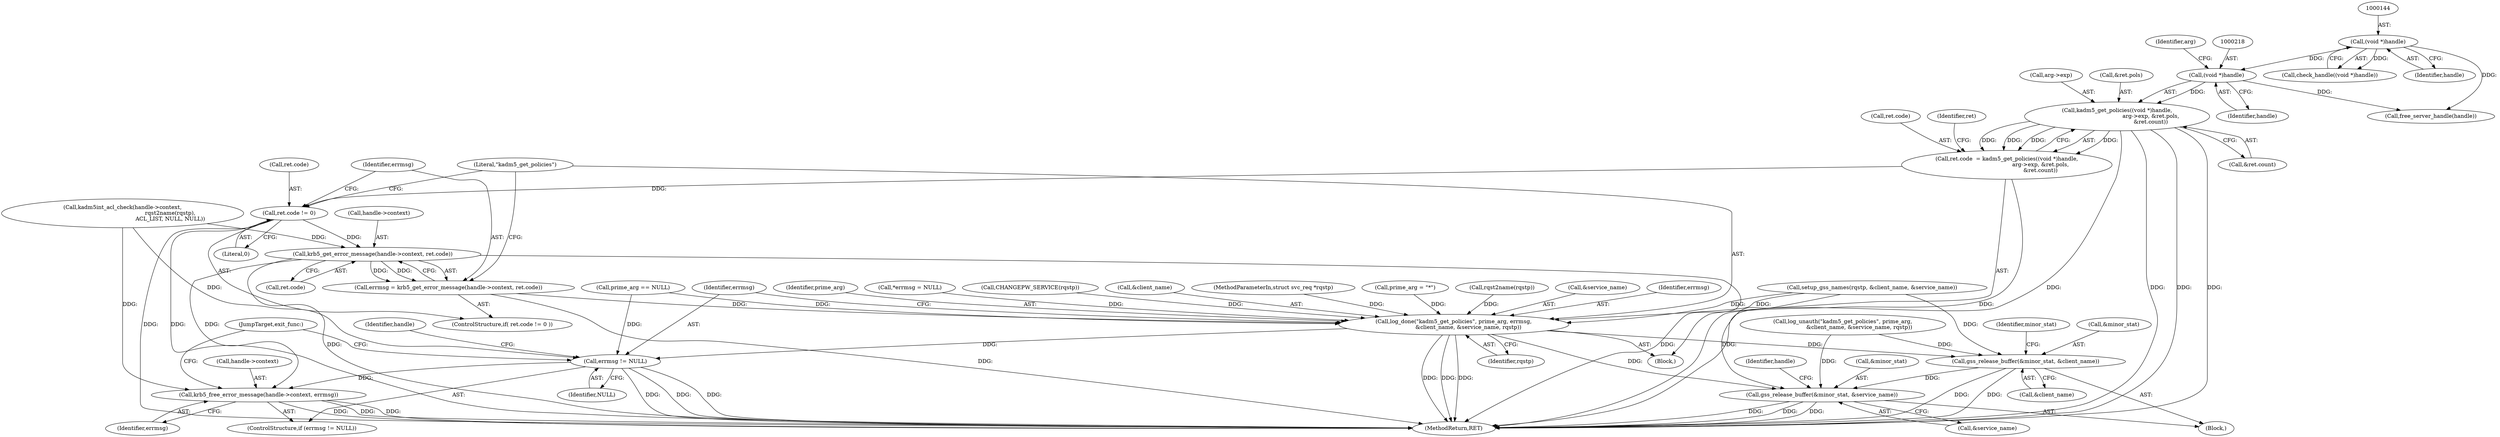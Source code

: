 digraph "0_krb5_83ed75feba32e46f736fcce0d96a0445f29b96c2_9@pointer" {
"1000216" [label="(Call,kadm5_get_policies((void *)handle,\n                                       arg->exp, &ret.pols,\n                                       &ret.count))"];
"1000217" [label="(Call,(void *)handle)"];
"1000143" [label="(Call,(void *)handle)"];
"1000212" [label="(Call,ret.code  = kadm5_get_policies((void *)handle,\n                                       arg->exp, &ret.pols,\n                                       &ret.count))"];
"1000232" [label="(Call,ret.code != 0)"];
"1000239" [label="(Call,krb5_get_error_message(handle->context, ret.code))"];
"1000237" [label="(Call,errmsg = krb5_get_error_message(handle->context, ret.code))"];
"1000246" [label="(Call,log_done(\"kadm5_get_policies\", prime_arg, errmsg,\n                 &client_name, &service_name, rqstp))"];
"1000256" [label="(Call,errmsg != NULL)"];
"1000259" [label="(Call,krb5_free_error_message(handle->context, errmsg))"];
"1000265" [label="(Call,gss_release_buffer(&minor_stat, &client_name))"];
"1000270" [label="(Call,gss_release_buffer(&minor_stat, &service_name))"];
"1000250" [label="(Call,&client_name)"];
"1000243" [label="(Call,ret.code)"];
"1000220" [label="(Call,arg->exp)"];
"1000247" [label="(Literal,\"kadm5_get_policies\")"];
"1000221" [label="(Identifier,arg)"];
"1000258" [label="(Identifier,NULL)"];
"1000246" [label="(Call,log_done(\"kadm5_get_policies\", prime_arg, errmsg,\n                 &client_name, &service_name, rqstp))"];
"1000191" [label="(Call,rqst2name(rqstp))"];
"1000257" [label="(Identifier,errmsg)"];
"1000232" [label="(Call,ret.code != 0)"];
"1000273" [label="(Call,&service_name)"];
"1000212" [label="(Call,ret.code  = kadm5_get_policies((void *)handle,\n                                       arg->exp, &ret.pols,\n                                       &ret.count))"];
"1000143" [label="(Call,(void *)handle)"];
"1000223" [label="(Call,&ret.pols)"];
"1000252" [label="(Call,&service_name)"];
"1000256" [label="(Call,errmsg != NULL)"];
"1000249" [label="(Identifier,errmsg)"];
"1000270" [label="(Call,gss_release_buffer(&minor_stat, &service_name))"];
"1000248" [label="(Identifier,prime_arg)"];
"1000213" [label="(Call,ret.code)"];
"1000117" [label="(Call,*errmsg = NULL)"];
"1000184" [label="(Call,CHANGEPW_SERVICE(rqstp))"];
"1000219" [label="(Identifier,handle)"];
"1000142" [label="(Call,check_handle((void *)handle))"];
"1000156" [label="(Call,setup_gss_names(rqstp, &client_name, &service_name))"];
"1000271" [label="(Call,&minor_stat)"];
"1000216" [label="(Call,kadm5_get_policies((void *)handle,\n                                       arg->exp, &ret.pols,\n                                       &ret.count))"];
"1000264" [label="(JumpTarget,exit_func:)"];
"1000211" [label="(Block,)"];
"1000237" [label="(Call,errmsg = krb5_get_error_message(handle->context, ret.code))"];
"1000217" [label="(Call,(void *)handle)"];
"1000240" [label="(Call,handle->context)"];
"1000266" [label="(Call,&minor_stat)"];
"1000187" [label="(Call,kadm5int_acl_check(handle->context,\n                                                       rqst2name(rqstp),\n                                                       ACL_LIST, NULL, NULL))"];
"1000265" [label="(Call,gss_release_buffer(&minor_stat, &client_name))"];
"1000255" [label="(ControlStructure,if (errmsg != NULL))"];
"1000103" [label="(Block,)"];
"1000102" [label="(MethodParameterIn,struct svc_req *rqstp)"];
"1000202" [label="(Call,log_unauth(\"kadm5_get_policies\", prime_arg,\n                   &client_name, &service_name, rqstp))"];
"1000275" [label="(Call,free_server_handle(handle))"];
"1000233" [label="(Call,ret.code)"];
"1000238" [label="(Identifier,errmsg)"];
"1000272" [label="(Identifier,minor_stat)"];
"1000268" [label="(Call,&client_name)"];
"1000179" [label="(Call,prime_arg = \"*\")"];
"1000263" [label="(Identifier,errmsg)"];
"1000176" [label="(Call,prime_arg == NULL)"];
"1000280" [label="(MethodReturn,RET)"];
"1000261" [label="(Identifier,handle)"];
"1000231" [label="(ControlStructure,if( ret.code != 0 ))"];
"1000260" [label="(Call,handle->context)"];
"1000145" [label="(Identifier,handle)"];
"1000234" [label="(Identifier,ret)"];
"1000276" [label="(Identifier,handle)"];
"1000259" [label="(Call,krb5_free_error_message(handle->context, errmsg))"];
"1000236" [label="(Literal,0)"];
"1000239" [label="(Call,krb5_get_error_message(handle->context, ret.code))"];
"1000227" [label="(Call,&ret.count)"];
"1000254" [label="(Identifier,rqstp)"];
"1000216" -> "1000212"  [label="AST: "];
"1000216" -> "1000227"  [label="CFG: "];
"1000217" -> "1000216"  [label="AST: "];
"1000220" -> "1000216"  [label="AST: "];
"1000223" -> "1000216"  [label="AST: "];
"1000227" -> "1000216"  [label="AST: "];
"1000212" -> "1000216"  [label="CFG: "];
"1000216" -> "1000280"  [label="DDG: "];
"1000216" -> "1000280"  [label="DDG: "];
"1000216" -> "1000280"  [label="DDG: "];
"1000216" -> "1000280"  [label="DDG: "];
"1000216" -> "1000212"  [label="DDG: "];
"1000216" -> "1000212"  [label="DDG: "];
"1000216" -> "1000212"  [label="DDG: "];
"1000216" -> "1000212"  [label="DDG: "];
"1000217" -> "1000216"  [label="DDG: "];
"1000217" -> "1000219"  [label="CFG: "];
"1000218" -> "1000217"  [label="AST: "];
"1000219" -> "1000217"  [label="AST: "];
"1000221" -> "1000217"  [label="CFG: "];
"1000143" -> "1000217"  [label="DDG: "];
"1000217" -> "1000275"  [label="DDG: "];
"1000143" -> "1000142"  [label="AST: "];
"1000143" -> "1000145"  [label="CFG: "];
"1000144" -> "1000143"  [label="AST: "];
"1000145" -> "1000143"  [label="AST: "];
"1000142" -> "1000143"  [label="CFG: "];
"1000143" -> "1000142"  [label="DDG: "];
"1000143" -> "1000275"  [label="DDG: "];
"1000212" -> "1000211"  [label="AST: "];
"1000213" -> "1000212"  [label="AST: "];
"1000234" -> "1000212"  [label="CFG: "];
"1000212" -> "1000280"  [label="DDG: "];
"1000212" -> "1000232"  [label="DDG: "];
"1000232" -> "1000231"  [label="AST: "];
"1000232" -> "1000236"  [label="CFG: "];
"1000233" -> "1000232"  [label="AST: "];
"1000236" -> "1000232"  [label="AST: "];
"1000238" -> "1000232"  [label="CFG: "];
"1000247" -> "1000232"  [label="CFG: "];
"1000232" -> "1000280"  [label="DDG: "];
"1000232" -> "1000280"  [label="DDG: "];
"1000232" -> "1000239"  [label="DDG: "];
"1000239" -> "1000237"  [label="AST: "];
"1000239" -> "1000243"  [label="CFG: "];
"1000240" -> "1000239"  [label="AST: "];
"1000243" -> "1000239"  [label="AST: "];
"1000237" -> "1000239"  [label="CFG: "];
"1000239" -> "1000280"  [label="DDG: "];
"1000239" -> "1000280"  [label="DDG: "];
"1000239" -> "1000237"  [label="DDG: "];
"1000239" -> "1000237"  [label="DDG: "];
"1000187" -> "1000239"  [label="DDG: "];
"1000239" -> "1000259"  [label="DDG: "];
"1000237" -> "1000231"  [label="AST: "];
"1000238" -> "1000237"  [label="AST: "];
"1000247" -> "1000237"  [label="CFG: "];
"1000237" -> "1000280"  [label="DDG: "];
"1000237" -> "1000246"  [label="DDG: "];
"1000246" -> "1000211"  [label="AST: "];
"1000246" -> "1000254"  [label="CFG: "];
"1000247" -> "1000246"  [label="AST: "];
"1000248" -> "1000246"  [label="AST: "];
"1000249" -> "1000246"  [label="AST: "];
"1000250" -> "1000246"  [label="AST: "];
"1000252" -> "1000246"  [label="AST: "];
"1000254" -> "1000246"  [label="AST: "];
"1000257" -> "1000246"  [label="CFG: "];
"1000246" -> "1000280"  [label="DDG: "];
"1000246" -> "1000280"  [label="DDG: "];
"1000246" -> "1000280"  [label="DDG: "];
"1000179" -> "1000246"  [label="DDG: "];
"1000176" -> "1000246"  [label="DDG: "];
"1000117" -> "1000246"  [label="DDG: "];
"1000156" -> "1000246"  [label="DDG: "];
"1000156" -> "1000246"  [label="DDG: "];
"1000184" -> "1000246"  [label="DDG: "];
"1000191" -> "1000246"  [label="DDG: "];
"1000102" -> "1000246"  [label="DDG: "];
"1000246" -> "1000256"  [label="DDG: "];
"1000246" -> "1000265"  [label="DDG: "];
"1000246" -> "1000270"  [label="DDG: "];
"1000256" -> "1000255"  [label="AST: "];
"1000256" -> "1000258"  [label="CFG: "];
"1000257" -> "1000256"  [label="AST: "];
"1000258" -> "1000256"  [label="AST: "];
"1000261" -> "1000256"  [label="CFG: "];
"1000264" -> "1000256"  [label="CFG: "];
"1000256" -> "1000280"  [label="DDG: "];
"1000256" -> "1000280"  [label="DDG: "];
"1000256" -> "1000280"  [label="DDG: "];
"1000176" -> "1000256"  [label="DDG: "];
"1000187" -> "1000256"  [label="DDG: "];
"1000256" -> "1000259"  [label="DDG: "];
"1000259" -> "1000255"  [label="AST: "];
"1000259" -> "1000263"  [label="CFG: "];
"1000260" -> "1000259"  [label="AST: "];
"1000263" -> "1000259"  [label="AST: "];
"1000264" -> "1000259"  [label="CFG: "];
"1000259" -> "1000280"  [label="DDG: "];
"1000259" -> "1000280"  [label="DDG: "];
"1000259" -> "1000280"  [label="DDG: "];
"1000187" -> "1000259"  [label="DDG: "];
"1000265" -> "1000103"  [label="AST: "];
"1000265" -> "1000268"  [label="CFG: "];
"1000266" -> "1000265"  [label="AST: "];
"1000268" -> "1000265"  [label="AST: "];
"1000272" -> "1000265"  [label="CFG: "];
"1000265" -> "1000280"  [label="DDG: "];
"1000265" -> "1000280"  [label="DDG: "];
"1000156" -> "1000265"  [label="DDG: "];
"1000202" -> "1000265"  [label="DDG: "];
"1000265" -> "1000270"  [label="DDG: "];
"1000270" -> "1000103"  [label="AST: "];
"1000270" -> "1000273"  [label="CFG: "];
"1000271" -> "1000270"  [label="AST: "];
"1000273" -> "1000270"  [label="AST: "];
"1000276" -> "1000270"  [label="CFG: "];
"1000270" -> "1000280"  [label="DDG: "];
"1000270" -> "1000280"  [label="DDG: "];
"1000270" -> "1000280"  [label="DDG: "];
"1000156" -> "1000270"  [label="DDG: "];
"1000202" -> "1000270"  [label="DDG: "];
}
